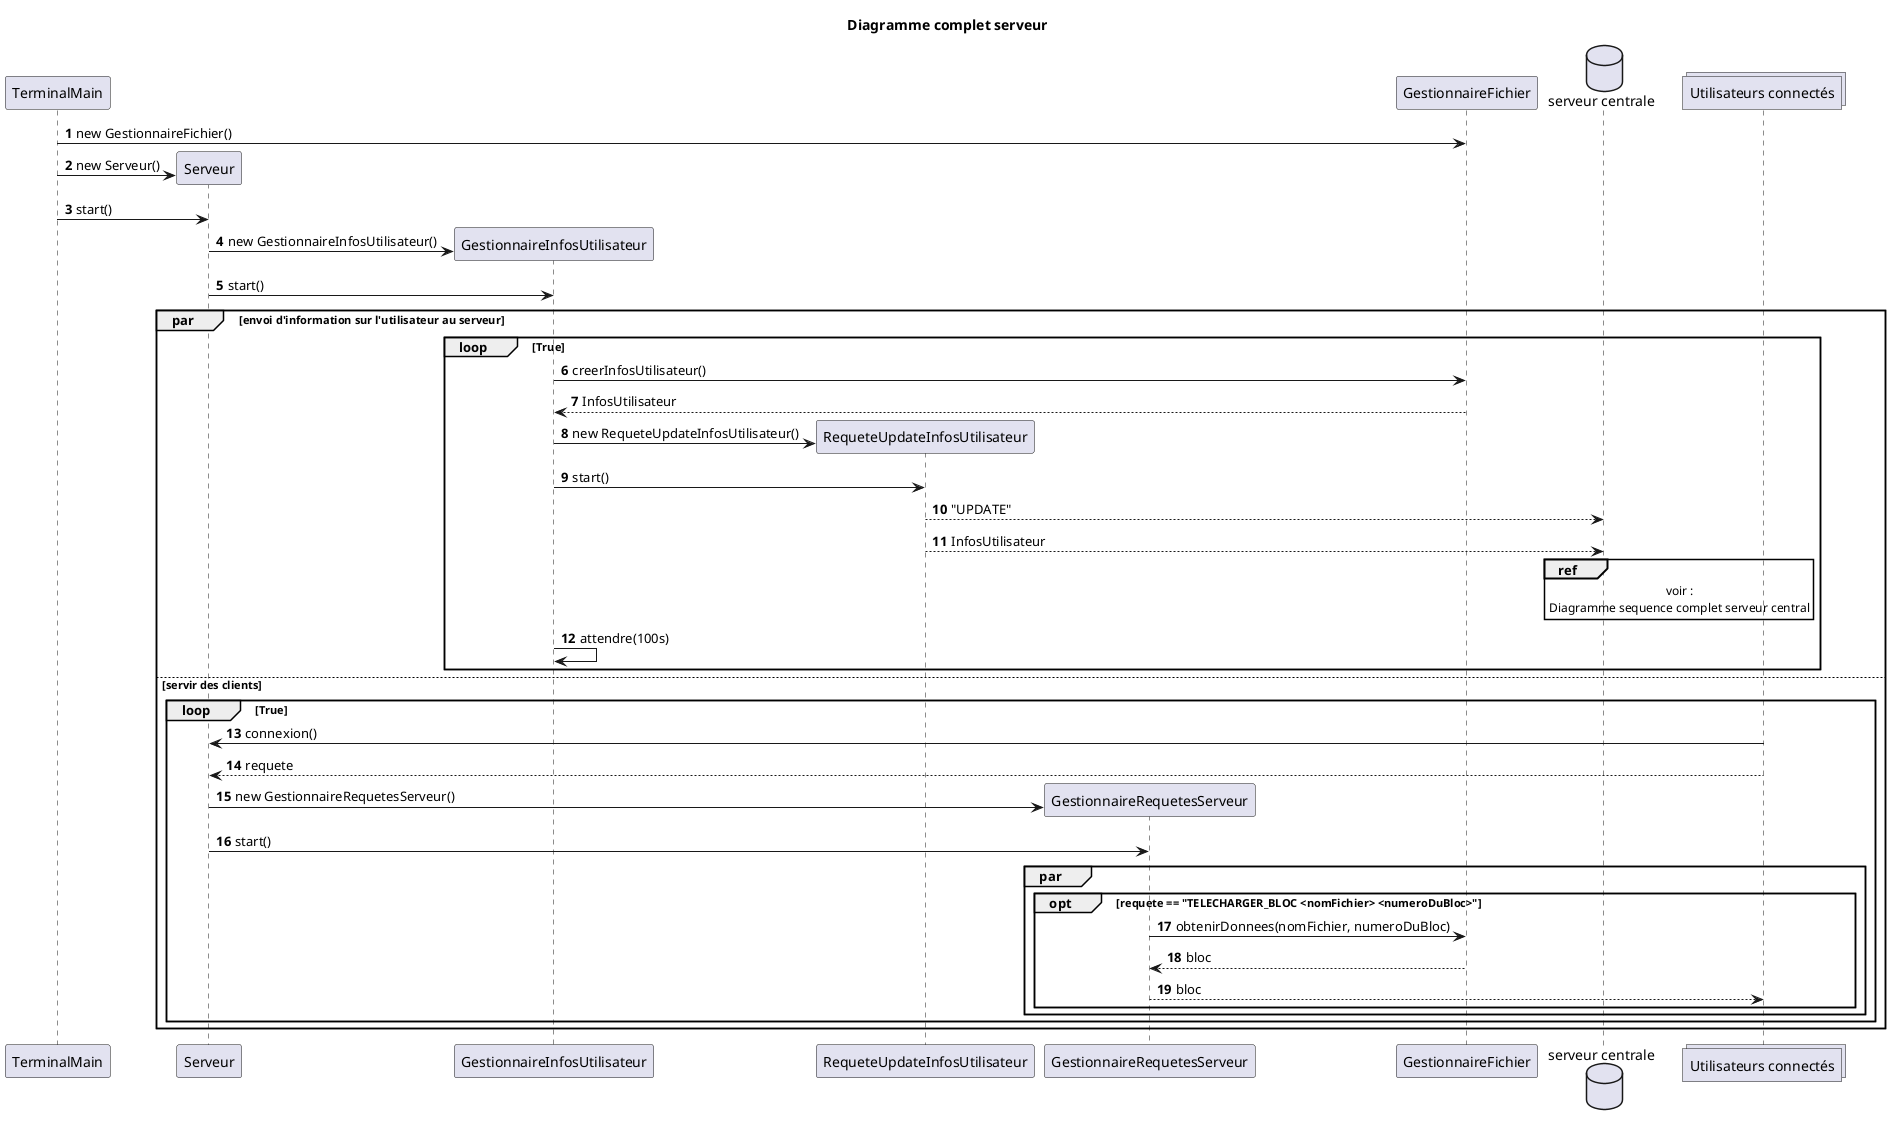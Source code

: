 @startuml

'acteurs
participant "TerminalMain" as tm
participant "GestionnaireFichier" as gf order 9
database "serveur centrale" as sc order 10
collections "Utilisateurs connectés" as u2 order 20

'parametres
title Diagramme complet serveur
autonumber 

'actions
create "GestionnaireFichier" as gf order 3
tm -> gf : new GestionnaireFichier()
create "Serveur" as s order 4
tm ->  s : new Serveur()
tm -> s : start()
create "GestionnaireInfosUtilisateur" as giu order 4
s -> giu : new GestionnaireInfosUtilisateur()
s -> giu : start()
par envoi d'information sur l'utilisateur au serveur
    loop True 
        giu -> gf : creerInfosUtilisateur()
        gf --> giu : InfosUtilisateur
        create "RequeteUpdateInfosUtilisateur" as ruiu order 5
        giu -> ruiu : new RequeteUpdateInfosUtilisateur()
        giu -> ruiu : start()
        ruiu --> sc : "UPDATE"
        ruiu --> sc : InfosUtilisateur
        ref over sc
            voir :
            Diagramme sequence complet serveur central
        end ref

        giu -> giu : attendre(100s)
    end
else servir des clients
    loop True
        u2 -> s : connexion()
        u2 --> s : requete
        create "GestionnaireRequetesServeur" as grs order 6
        s -> grs : new GestionnaireRequetesServeur()
        s -> grs : start()
        par 
            opt requete == "TELECHARGER_BLOC <nomFichier> <numeroDuBloc>"
            grs -> gf : obtenirDonnees(nomFichier, numeroDuBloc)
            gf --> grs : bloc
            grs --> u2 : bloc

            end
        end
    end
end 

@enduml*